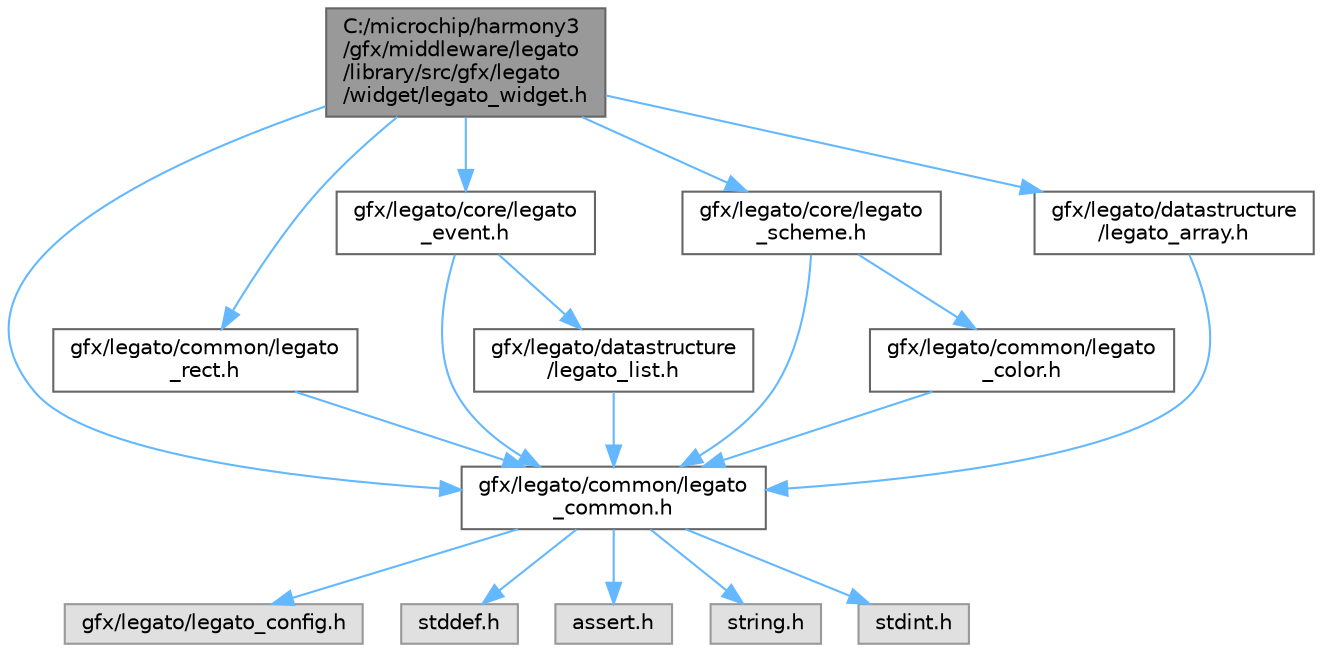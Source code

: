 digraph "C:/microchip/harmony3/gfx/middleware/legato/library/src/gfx/legato/widget/legato_widget.h"
{
 // INTERACTIVE_SVG=YES
 // LATEX_PDF_SIZE
  bgcolor="transparent";
  edge [fontname=Helvetica,fontsize=10,labelfontname=Helvetica,labelfontsize=10];
  node [fontname=Helvetica,fontsize=10,shape=box,height=0.2,width=0.4];
  Node1 [label="C:/microchip/harmony3\l/gfx/middleware/legato\l/library/src/gfx/legato\l/widget/legato_widget.h",height=0.2,width=0.4,color="gray40", fillcolor="grey60", style="filled", fontcolor="black",tooltip="Legato widget definitions."];
  Node1 -> Node2 [color="steelblue1",style="solid"];
  Node2 [label="gfx/legato/common/legato\l_common.h",height=0.2,width=0.4,color="grey40", fillcolor="white", style="filled",URL="$legato__common_8h.html",tooltip="Common macros and definitions used by Legato."];
  Node2 -> Node3 [color="steelblue1",style="solid"];
  Node3 [label="gfx/legato/legato_config.h",height=0.2,width=0.4,color="grey60", fillcolor="#E0E0E0", style="filled",tooltip=" "];
  Node2 -> Node4 [color="steelblue1",style="solid"];
  Node4 [label="stddef.h",height=0.2,width=0.4,color="grey60", fillcolor="#E0E0E0", style="filled",tooltip=" "];
  Node2 -> Node5 [color="steelblue1",style="solid"];
  Node5 [label="assert.h",height=0.2,width=0.4,color="grey60", fillcolor="#E0E0E0", style="filled",tooltip=" "];
  Node2 -> Node6 [color="steelblue1",style="solid"];
  Node6 [label="string.h",height=0.2,width=0.4,color="grey60", fillcolor="#E0E0E0", style="filled",tooltip=" "];
  Node2 -> Node7 [color="steelblue1",style="solid"];
  Node7 [label="stdint.h",height=0.2,width=0.4,color="grey60", fillcolor="#E0E0E0", style="filled",tooltip=" "];
  Node1 -> Node8 [color="steelblue1",style="solid"];
  Node8 [label="gfx/legato/common/legato\l_rect.h",height=0.2,width=0.4,color="grey40", fillcolor="white", style="filled",URL="$legato__rect_8h.html",tooltip="Rectangle functions and definitions."];
  Node8 -> Node2 [color="steelblue1",style="solid"];
  Node1 -> Node9 [color="steelblue1",style="solid"];
  Node9 [label="gfx/legato/core/legato\l_event.h",height=0.2,width=0.4,color="grey40", fillcolor="white", style="filled",URL="$legato__event_8h.html",tooltip="Legato event definitions."];
  Node9 -> Node2 [color="steelblue1",style="solid"];
  Node9 -> Node10 [color="steelblue1",style="solid"];
  Node10 [label="gfx/legato/datastructure\l/legato_list.h",height=0.2,width=0.4,color="grey40", fillcolor="white", style="filled",URL="$legato__list_8h.html",tooltip="A linked list implementation."];
  Node10 -> Node2 [color="steelblue1",style="solid"];
  Node1 -> Node11 [color="steelblue1",style="solid"];
  Node11 [label="gfx/legato/core/legato\l_scheme.h",height=0.2,width=0.4,color="grey40", fillcolor="white", style="filled",URL="$legato__scheme_8h.html",tooltip="Schemes support various properties that make it possible to customize the color of widgets."];
  Node11 -> Node2 [color="steelblue1",style="solid"];
  Node11 -> Node12 [color="steelblue1",style="solid"];
  Node12 [label="gfx/legato/common/legato\l_color.h",height=0.2,width=0.4,color="grey40", fillcolor="white", style="filled",URL="$legato__color_8h.html",tooltip="Color definitions and functions."];
  Node12 -> Node2 [color="steelblue1",style="solid"];
  Node1 -> Node13 [color="steelblue1",style="solid"];
  Node13 [label="gfx/legato/datastructure\l/legato_array.h",height=0.2,width=0.4,color="grey40", fillcolor="white", style="filled",URL="$legato__array_8h.html",tooltip="An array implementation for storing pointers."];
  Node13 -> Node2 [color="steelblue1",style="solid"];
}
